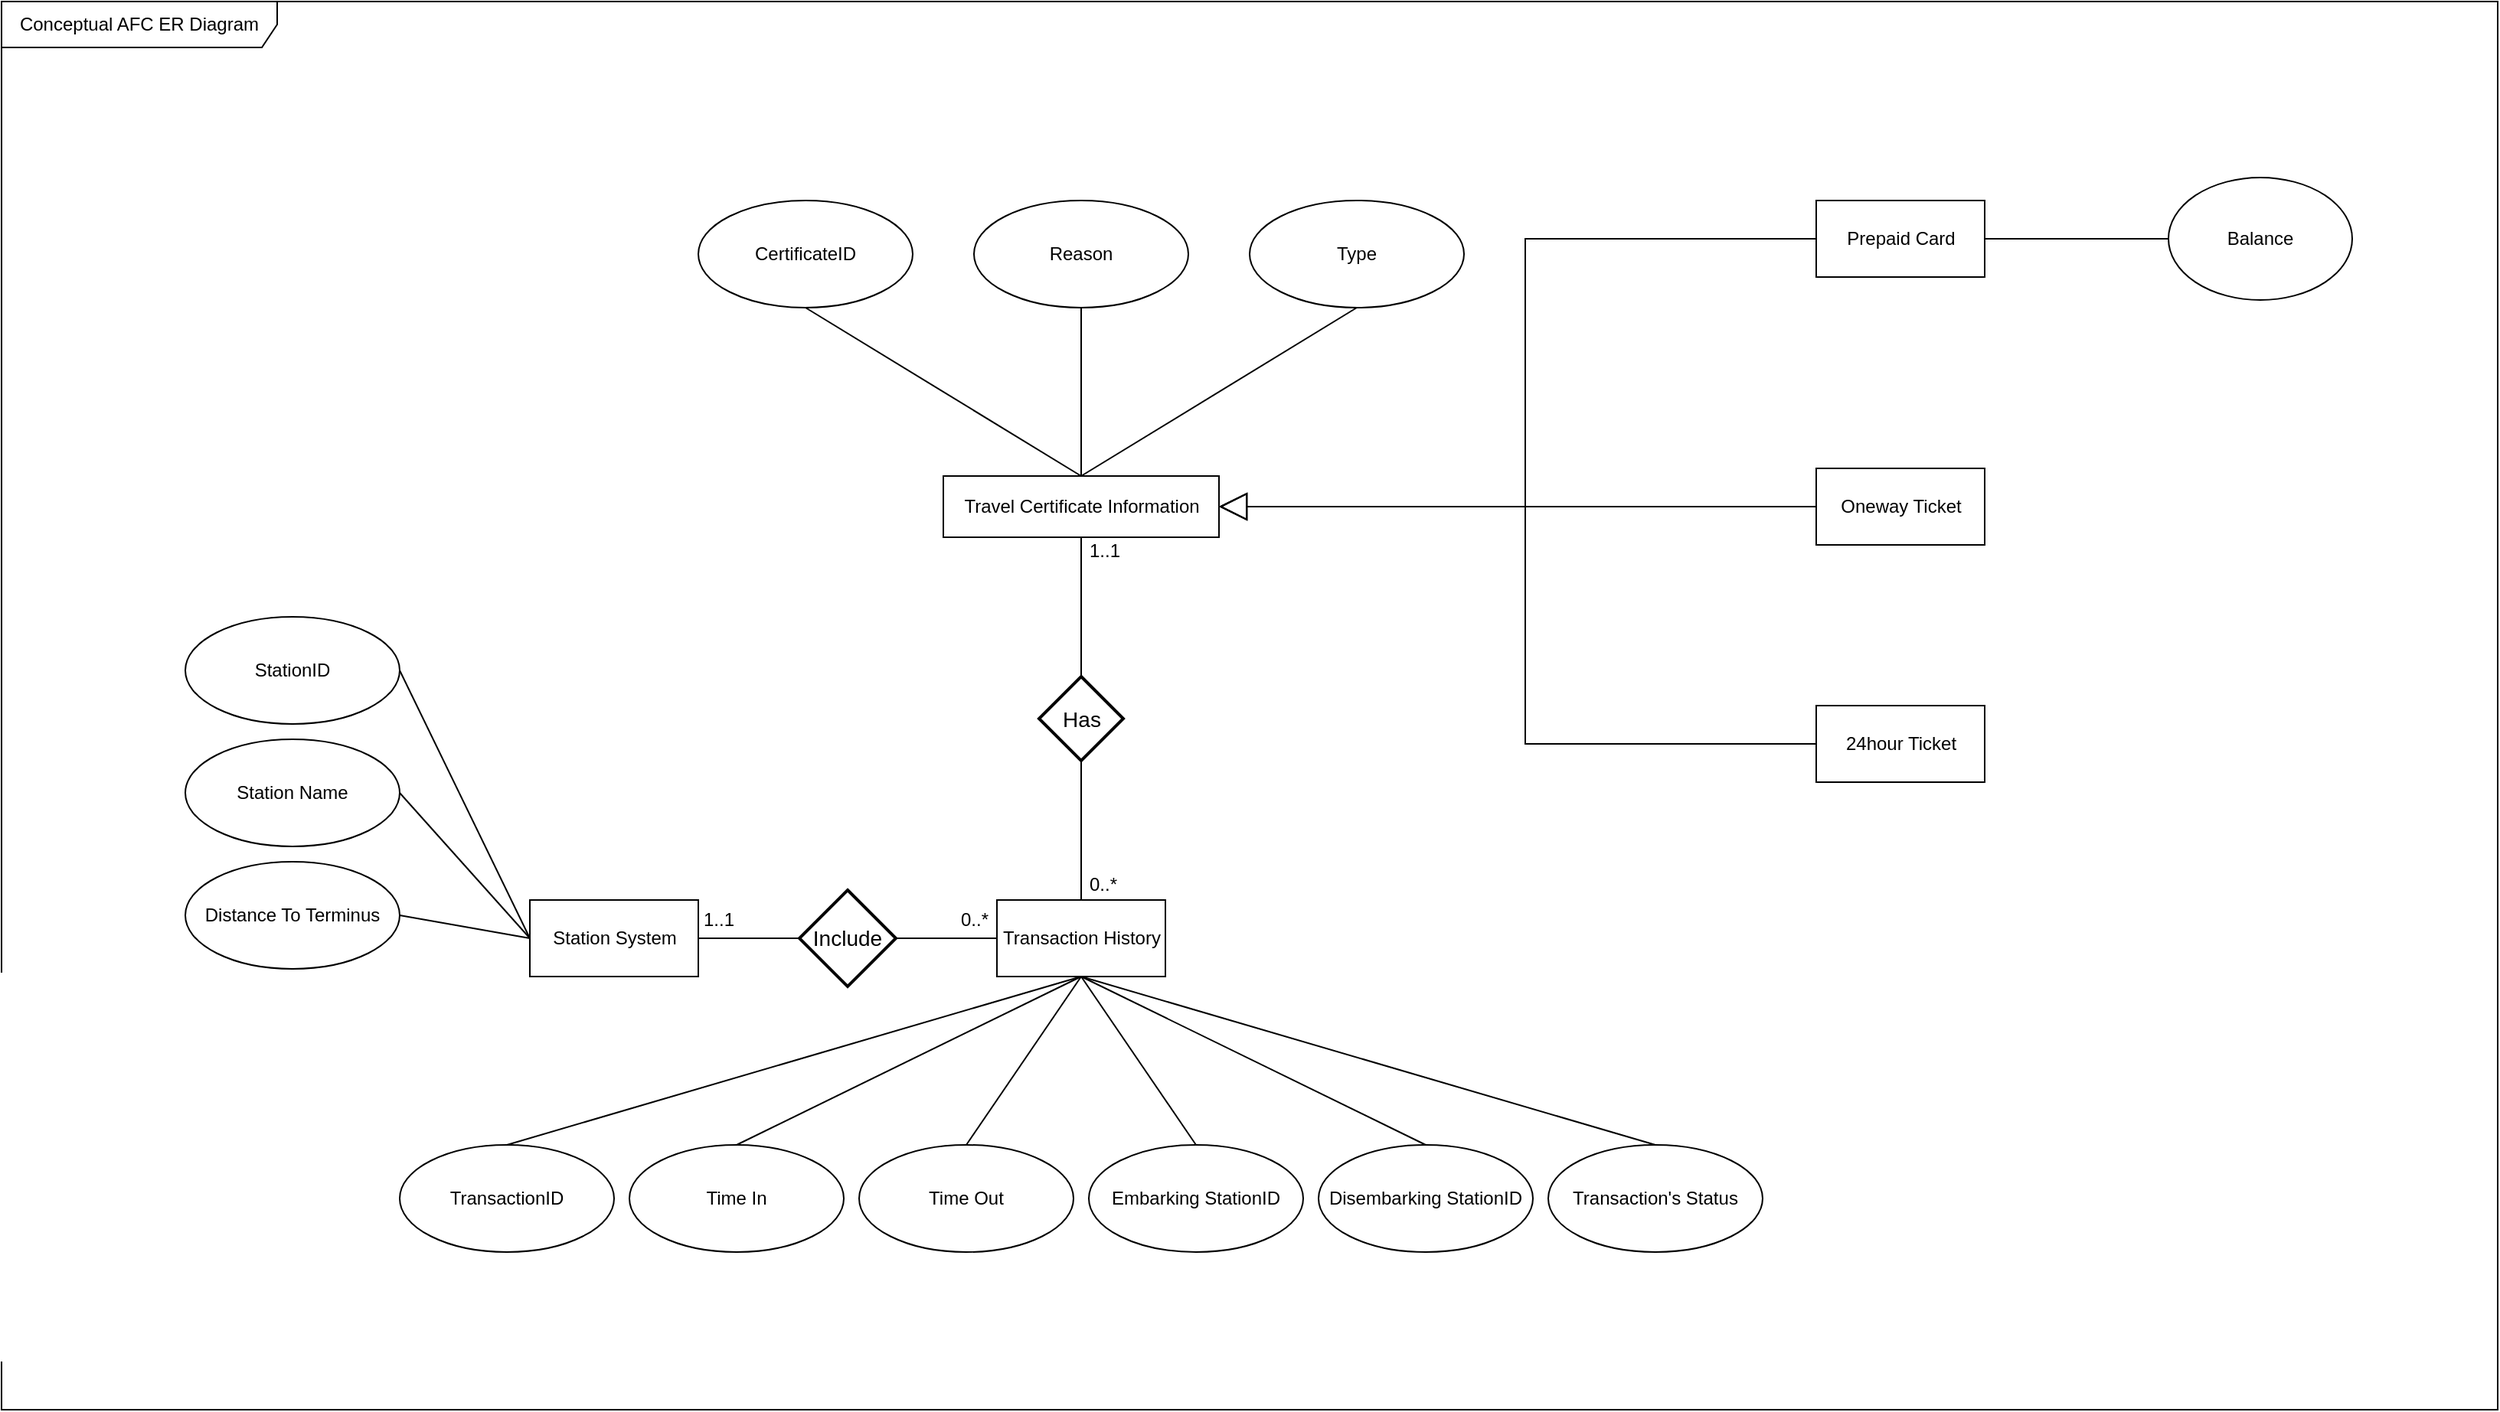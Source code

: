 <mxfile version="12.1.9" type="device" pages="1"><diagram id="IIVnU5TS93NYjTbu1rzC" name="Page-1"><mxGraphModel dx="2073" dy="498" grid="1" gridSize="10" guides="1" tooltips="1" connect="1" arrows="1" fold="1" page="1" pageScale="1" pageWidth="1169" pageHeight="827" math="0" shadow="0"><root><mxCell id="0"/><mxCell id="1" parent="0"/><mxCell id="9WDU5_tVH0Kmsjpy-VmY-76" value="&lt;span class=&quot;fontstyle0&quot;&gt;Conceptual AFC ER Diagram&lt;br&gt;&lt;/span&gt;" style="shape=umlFrame;whiteSpace=wrap;html=1;width=180;height=30;" parent="1" vertex="1"><mxGeometry x="-455" y="10" width="1630" height="920" as="geometry"/></mxCell><mxCell id="9WDU5_tVH0Kmsjpy-VmY-21" style="edgeStyle=orthogonalEdgeStyle;rounded=0;orthogonalLoop=1;jettySize=auto;html=1;exitX=0.5;exitY=1;exitDx=0;exitDy=0;entryX=0.5;entryY=0;entryDx=0;entryDy=0;endArrow=none;endFill=0;strokeColor=#000000;" parent="1" source="9WDU5_tVH0Kmsjpy-VmY-58" target="9WDU5_tVH0Kmsjpy-VmY-20" edge="1"><mxGeometry relative="1" as="geometry"/></mxCell><mxCell id="9WDU5_tVH0Kmsjpy-VmY-73" value="0..*" style="text;html=1;resizable=0;points=[];align=center;verticalAlign=middle;labelBackgroundColor=#ffffff;" parent="9WDU5_tVH0Kmsjpy-VmY-21" vertex="1" connectable="0"><mxGeometry x="0.764" y="1" relative="1" as="geometry"><mxPoint x="13" as="offset"/></mxGeometry></mxCell><mxCell id="9WDU5_tVH0Kmsjpy-VmY-35" style="edgeStyle=none;rounded=0;orthogonalLoop=1;jettySize=auto;html=1;exitX=0.5;exitY=0;exitDx=0;exitDy=0;startArrow=none;startFill=0;endArrow=none;endFill=0;strokeColor=#000000;" parent="1" source="9WDU5_tVH0Kmsjpy-VmY-15" target="9WDU5_tVH0Kmsjpy-VmY-33" edge="1"><mxGeometry relative="1" as="geometry"/></mxCell><mxCell id="9WDU5_tVH0Kmsjpy-VmY-15" value="Travel Certificate Information" style="html=1;" parent="1" vertex="1"><mxGeometry x="160" y="320" width="180" height="40" as="geometry"/></mxCell><mxCell id="9WDU5_tVH0Kmsjpy-VmY-44" style="edgeStyle=none;rounded=0;orthogonalLoop=1;jettySize=auto;html=1;exitX=0.5;exitY=1;exitDx=0;exitDy=0;entryX=0.5;entryY=0;entryDx=0;entryDy=0;startArrow=none;startFill=0;endArrow=none;endFill=0;strokeColor=#000000;" parent="1" source="9WDU5_tVH0Kmsjpy-VmY-20" target="9WDU5_tVH0Kmsjpy-VmY-38" edge="1"><mxGeometry relative="1" as="geometry"/></mxCell><mxCell id="9WDU5_tVH0Kmsjpy-VmY-45" style="edgeStyle=none;rounded=0;orthogonalLoop=1;jettySize=auto;html=1;exitX=0.5;exitY=1;exitDx=0;exitDy=0;entryX=0.5;entryY=0;entryDx=0;entryDy=0;startArrow=none;startFill=0;endArrow=none;endFill=0;strokeColor=#000000;" parent="1" source="9WDU5_tVH0Kmsjpy-VmY-20" target="9WDU5_tVH0Kmsjpy-VmY-39" edge="1"><mxGeometry relative="1" as="geometry"/></mxCell><mxCell id="9WDU5_tVH0Kmsjpy-VmY-46" style="edgeStyle=none;rounded=0;orthogonalLoop=1;jettySize=auto;html=1;exitX=0.5;exitY=1;exitDx=0;exitDy=0;entryX=0.5;entryY=0;entryDx=0;entryDy=0;startArrow=none;startFill=0;endArrow=none;endFill=0;strokeColor=#000000;" parent="1" source="9WDU5_tVH0Kmsjpy-VmY-20" target="9WDU5_tVH0Kmsjpy-VmY-40" edge="1"><mxGeometry relative="1" as="geometry"/></mxCell><mxCell id="9WDU5_tVH0Kmsjpy-VmY-47" style="edgeStyle=none;rounded=0;orthogonalLoop=1;jettySize=auto;html=1;exitX=0.5;exitY=1;exitDx=0;exitDy=0;entryX=0.5;entryY=0;entryDx=0;entryDy=0;startArrow=none;startFill=0;endArrow=none;endFill=0;strokeColor=#000000;" parent="1" source="9WDU5_tVH0Kmsjpy-VmY-20" target="9WDU5_tVH0Kmsjpy-VmY-41" edge="1"><mxGeometry relative="1" as="geometry"/></mxCell><mxCell id="9WDU5_tVH0Kmsjpy-VmY-48" style="edgeStyle=none;rounded=0;orthogonalLoop=1;jettySize=auto;html=1;exitX=0.5;exitY=1;exitDx=0;exitDy=0;entryX=0.5;entryY=0;entryDx=0;entryDy=0;startArrow=none;startFill=0;endArrow=none;endFill=0;strokeColor=#000000;" parent="1" source="9WDU5_tVH0Kmsjpy-VmY-20" target="9WDU5_tVH0Kmsjpy-VmY-42" edge="1"><mxGeometry relative="1" as="geometry"/></mxCell><mxCell id="9WDU5_tVH0Kmsjpy-VmY-49" style="edgeStyle=none;rounded=0;orthogonalLoop=1;jettySize=auto;html=1;exitX=0.5;exitY=1;exitDx=0;exitDy=0;entryX=0.5;entryY=0;entryDx=0;entryDy=0;startArrow=none;startFill=0;endArrow=none;endFill=0;strokeColor=#000000;" parent="1" source="9WDU5_tVH0Kmsjpy-VmY-20" target="9WDU5_tVH0Kmsjpy-VmY-43" edge="1"><mxGeometry relative="1" as="geometry"/></mxCell><mxCell id="9WDU5_tVH0Kmsjpy-VmY-20" value="Transaction History" style="html=1;" parent="1" vertex="1"><mxGeometry x="195" y="597" width="110" height="50" as="geometry"/></mxCell><mxCell id="9WDU5_tVH0Kmsjpy-VmY-50" style="edgeStyle=orthogonalEdgeStyle;rounded=0;orthogonalLoop=1;jettySize=auto;html=1;exitX=0;exitY=0.5;exitDx=0;exitDy=0;entryX=1;entryY=0.5;entryDx=0;entryDy=0;startArrow=none;startFill=0;endArrow=block;endFill=0;strokeColor=#000000;endSize=16;" parent="1" source="9WDU5_tVH0Kmsjpy-VmY-22" target="9WDU5_tVH0Kmsjpy-VmY-15" edge="1"><mxGeometry relative="1" as="geometry"/></mxCell><mxCell id="9WDU5_tVH0Kmsjpy-VmY-22" value="Prepaid Card" style="html=1;" parent="1" vertex="1"><mxGeometry x="730" y="140" width="110" height="50" as="geometry"/></mxCell><mxCell id="9WDU5_tVH0Kmsjpy-VmY-51" style="edgeStyle=orthogonalEdgeStyle;rounded=0;orthogonalLoop=1;jettySize=auto;html=1;exitX=0;exitY=0.5;exitDx=0;exitDy=0;startArrow=none;startFill=0;endArrow=block;endFill=0;strokeColor=#000000;endSize=16;" parent="1" source="9WDU5_tVH0Kmsjpy-VmY-23" edge="1"><mxGeometry relative="1" as="geometry"><mxPoint x="340" y="340" as="targetPoint"/></mxGeometry></mxCell><mxCell id="9WDU5_tVH0Kmsjpy-VmY-23" value="Oneway Ticket" style="html=1;" parent="1" vertex="1"><mxGeometry x="730" y="315" width="110" height="50" as="geometry"/></mxCell><mxCell id="9WDU5_tVH0Kmsjpy-VmY-52" style="edgeStyle=orthogonalEdgeStyle;rounded=0;orthogonalLoop=1;jettySize=auto;html=1;exitX=0;exitY=0.5;exitDx=0;exitDy=0;entryX=1;entryY=0.5;entryDx=0;entryDy=0;startArrow=none;startFill=0;endArrow=block;endFill=0;strokeColor=#000000;endSize=16;" parent="1" source="9WDU5_tVH0Kmsjpy-VmY-24" target="9WDU5_tVH0Kmsjpy-VmY-15" edge="1"><mxGeometry relative="1" as="geometry"/></mxCell><mxCell id="9WDU5_tVH0Kmsjpy-VmY-24" value="24hour Ticket" style="html=1;" parent="1" vertex="1"><mxGeometry x="730" y="470" width="110" height="50" as="geometry"/></mxCell><mxCell id="9WDU5_tVH0Kmsjpy-VmY-36" style="edgeStyle=none;rounded=0;orthogonalLoop=1;jettySize=auto;html=1;exitX=0.5;exitY=1;exitDx=0;exitDy=0;entryX=0.5;entryY=0;entryDx=0;entryDy=0;startArrow=none;startFill=0;endArrow=none;endFill=0;strokeColor=#000000;" parent="1" source="9WDU5_tVH0Kmsjpy-VmY-32" target="9WDU5_tVH0Kmsjpy-VmY-15" edge="1"><mxGeometry relative="1" as="geometry"/></mxCell><mxCell id="9WDU5_tVH0Kmsjpy-VmY-32" value="CertificateID" style="ellipse;whiteSpace=wrap;html=1;" parent="1" vertex="1"><mxGeometry y="140" width="140" height="70" as="geometry"/></mxCell><mxCell id="9WDU5_tVH0Kmsjpy-VmY-33" value="Reason" style="ellipse;whiteSpace=wrap;html=1;" parent="1" vertex="1"><mxGeometry x="180" y="140" width="140" height="70" as="geometry"/></mxCell><mxCell id="9WDU5_tVH0Kmsjpy-VmY-37" style="edgeStyle=none;rounded=0;orthogonalLoop=1;jettySize=auto;html=1;exitX=0.5;exitY=1;exitDx=0;exitDy=0;startArrow=none;startFill=0;endArrow=none;endFill=0;strokeColor=#000000;" parent="1" source="9WDU5_tVH0Kmsjpy-VmY-34" edge="1"><mxGeometry relative="1" as="geometry"><mxPoint x="250" y="320" as="targetPoint"/></mxGeometry></mxCell><mxCell id="9WDU5_tVH0Kmsjpy-VmY-34" value="Type" style="ellipse;whiteSpace=wrap;html=1;" parent="1" vertex="1"><mxGeometry x="360" y="140" width="140" height="70" as="geometry"/></mxCell><mxCell id="9WDU5_tVH0Kmsjpy-VmY-38" value="TransactionID" style="ellipse;whiteSpace=wrap;html=1;" parent="1" vertex="1"><mxGeometry x="-195" y="757" width="140" height="70" as="geometry"/></mxCell><mxCell id="9WDU5_tVH0Kmsjpy-VmY-39" value="Time In" style="ellipse;whiteSpace=wrap;html=1;" parent="1" vertex="1"><mxGeometry x="-45" y="757" width="140" height="70" as="geometry"/></mxCell><mxCell id="9WDU5_tVH0Kmsjpy-VmY-40" value="Time Out" style="ellipse;whiteSpace=wrap;html=1;" parent="1" vertex="1"><mxGeometry x="105" y="757" width="140" height="70" as="geometry"/></mxCell><mxCell id="9WDU5_tVH0Kmsjpy-VmY-41" value="Embarking StationID" style="ellipse;whiteSpace=wrap;html=1;" parent="1" vertex="1"><mxGeometry x="255" y="757" width="140" height="70" as="geometry"/></mxCell><mxCell id="9WDU5_tVH0Kmsjpy-VmY-42" value="Disembarking StationID" style="ellipse;whiteSpace=wrap;html=1;" parent="1" vertex="1"><mxGeometry x="405" y="757" width="140" height="70" as="geometry"/></mxCell><mxCell id="9WDU5_tVH0Kmsjpy-VmY-43" value="Transaction's Status&lt;br&gt;" style="ellipse;whiteSpace=wrap;html=1;" parent="1" vertex="1"><mxGeometry x="555" y="757" width="140" height="70" as="geometry"/></mxCell><mxCell id="9WDU5_tVH0Kmsjpy-VmY-65" style="edgeStyle=orthogonalEdgeStyle;rounded=0;orthogonalLoop=1;jettySize=auto;html=1;exitX=1;exitY=0.5;exitDx=0;exitDy=0;entryX=0;entryY=0.5;entryDx=0;entryDy=0;startArrow=none;startFill=0;endArrow=none;endFill=0;endSize=16;strokeColor=#000000;strokeWidth=1;" parent="1" source="9WDU5_tVH0Kmsjpy-VmY-54" target="9WDU5_tVH0Kmsjpy-VmY-64" edge="1"><mxGeometry relative="1" as="geometry"/></mxCell><mxCell id="9WDU5_tVH0Kmsjpy-VmY-69" style="edgeStyle=none;rounded=0;orthogonalLoop=1;jettySize=auto;html=1;exitX=0;exitY=0.5;exitDx=0;exitDy=0;entryX=1;entryY=0.5;entryDx=0;entryDy=0;startArrow=none;startFill=0;endArrow=none;endFill=0;endSize=16;strokeColor=#000000;strokeWidth=1;" parent="1" source="9WDU5_tVH0Kmsjpy-VmY-54" target="9WDU5_tVH0Kmsjpy-VmY-56" edge="1"><mxGeometry relative="1" as="geometry"/></mxCell><mxCell id="9WDU5_tVH0Kmsjpy-VmY-70" style="edgeStyle=none;rounded=0;orthogonalLoop=1;jettySize=auto;html=1;exitX=0;exitY=0.5;exitDx=0;exitDy=0;entryX=1;entryY=0.5;entryDx=0;entryDy=0;startArrow=none;startFill=0;endArrow=none;endFill=0;endSize=16;strokeColor=#000000;strokeWidth=1;" parent="1" source="9WDU5_tVH0Kmsjpy-VmY-54" target="9WDU5_tVH0Kmsjpy-VmY-57" edge="1"><mxGeometry relative="1" as="geometry"/></mxCell><mxCell id="9WDU5_tVH0Kmsjpy-VmY-54" value="Station System" style="html=1;" parent="1" vertex="1"><mxGeometry x="-110" y="597" width="110" height="50" as="geometry"/></mxCell><mxCell id="9WDU5_tVH0Kmsjpy-VmY-67" style="rounded=0;orthogonalLoop=1;jettySize=auto;html=1;exitX=1;exitY=0.5;exitDx=0;exitDy=0;entryX=0;entryY=0.5;entryDx=0;entryDy=0;startArrow=none;startFill=0;endArrow=none;endFill=0;endSize=16;strokeColor=#000000;strokeWidth=1;" parent="1" source="9WDU5_tVH0Kmsjpy-VmY-55" target="9WDU5_tVH0Kmsjpy-VmY-54" edge="1"><mxGeometry relative="1" as="geometry"/></mxCell><mxCell id="9WDU5_tVH0Kmsjpy-VmY-55" value="StationID" style="ellipse;whiteSpace=wrap;html=1;" parent="1" vertex="1"><mxGeometry x="-335" y="412" width="140" height="70" as="geometry"/></mxCell><mxCell id="9WDU5_tVH0Kmsjpy-VmY-56" value="Station Name" style="ellipse;whiteSpace=wrap;html=1;" parent="1" vertex="1"><mxGeometry x="-335" y="492" width="140" height="70" as="geometry"/></mxCell><mxCell id="9WDU5_tVH0Kmsjpy-VmY-57" value="Distance To Terminus" style="ellipse;whiteSpace=wrap;html=1;" parent="1" vertex="1"><mxGeometry x="-335" y="572" width="140" height="70" as="geometry"/></mxCell><mxCell id="9WDU5_tVH0Kmsjpy-VmY-58" value="Has" style="shape=rhombus;strokeWidth=2;fontSize=17;perimeter=rhombusPerimeter;whiteSpace=wrap;html=1;align=center;fontSize=14;" parent="1" vertex="1"><mxGeometry x="222.5" y="451" width="55" height="55" as="geometry"/></mxCell><mxCell id="9WDU5_tVH0Kmsjpy-VmY-59" style="edgeStyle=orthogonalEdgeStyle;rounded=0;orthogonalLoop=1;jettySize=auto;html=1;exitX=0.5;exitY=1;exitDx=0;exitDy=0;entryX=0.5;entryY=0;entryDx=0;entryDy=0;endArrow=none;endFill=0;strokeColor=#000000;" parent="1" source="9WDU5_tVH0Kmsjpy-VmY-15" target="9WDU5_tVH0Kmsjpy-VmY-58" edge="1"><mxGeometry relative="1" as="geometry"><mxPoint x="250" y="487" as="sourcePoint"/><mxPoint x="250" y="597" as="targetPoint"/></mxGeometry></mxCell><mxCell id="9WDU5_tVH0Kmsjpy-VmY-71" value="1..1" style="text;html=1;resizable=0;points=[];align=center;verticalAlign=middle;labelBackgroundColor=#ffffff;" parent="9WDU5_tVH0Kmsjpy-VmY-59" vertex="1" connectable="0"><mxGeometry x="-0.745" y="-2" relative="1" as="geometry"><mxPoint x="17" y="-3" as="offset"/></mxGeometry></mxCell><mxCell id="9WDU5_tVH0Kmsjpy-VmY-74" value="0..*" style="text;html=1;resizable=0;points=[];align=center;verticalAlign=middle;labelBackgroundColor=#ffffff;" parent="9WDU5_tVH0Kmsjpy-VmY-59" vertex="1" connectable="0"><mxGeometry x="-0.745" y="-2" relative="1" as="geometry"><mxPoint x="-68" y="238" as="offset"/></mxGeometry></mxCell><mxCell id="9WDU5_tVH0Kmsjpy-VmY-75" value="1..1" style="text;html=1;resizable=0;points=[];align=center;verticalAlign=middle;labelBackgroundColor=#ffffff;" parent="9WDU5_tVH0Kmsjpy-VmY-59" vertex="1" connectable="0"><mxGeometry x="-0.745" y="-2" relative="1" as="geometry"><mxPoint x="-235" y="238" as="offset"/></mxGeometry></mxCell><mxCell id="9WDU5_tVH0Kmsjpy-VmY-66" style="edgeStyle=orthogonalEdgeStyle;rounded=0;orthogonalLoop=1;jettySize=auto;html=1;exitX=1;exitY=0.5;exitDx=0;exitDy=0;entryX=0;entryY=0.5;entryDx=0;entryDy=0;startArrow=none;startFill=0;endArrow=none;endFill=0;endSize=16;strokeColor=#000000;strokeWidth=1;" parent="1" source="9WDU5_tVH0Kmsjpy-VmY-64" target="9WDU5_tVH0Kmsjpy-VmY-20" edge="1"><mxGeometry relative="1" as="geometry"/></mxCell><mxCell id="9WDU5_tVH0Kmsjpy-VmY-64" value="Include" style="shape=rhombus;strokeWidth=2;fontSize=17;perimeter=rhombusPerimeter;whiteSpace=wrap;html=1;align=center;fontSize=14;" parent="1" vertex="1"><mxGeometry x="66" y="590.5" width="63" height="63" as="geometry"/></mxCell><mxCell id="SzH35U9OJQL1NhxFWlfj-1" value="Balance" style="ellipse;whiteSpace=wrap;html=1;" vertex="1" parent="1"><mxGeometry x="960" y="125" width="120" height="80" as="geometry"/></mxCell><mxCell id="SzH35U9OJQL1NhxFWlfj-5" value="" style="endArrow=none;html=1;" edge="1" parent="1" target="SzH35U9OJQL1NhxFWlfj-1"><mxGeometry width="50" height="50" relative="1" as="geometry"><mxPoint x="840" y="165" as="sourcePoint"/><mxPoint x="890" y="115" as="targetPoint"/></mxGeometry></mxCell></root></mxGraphModel></diagram></mxfile>